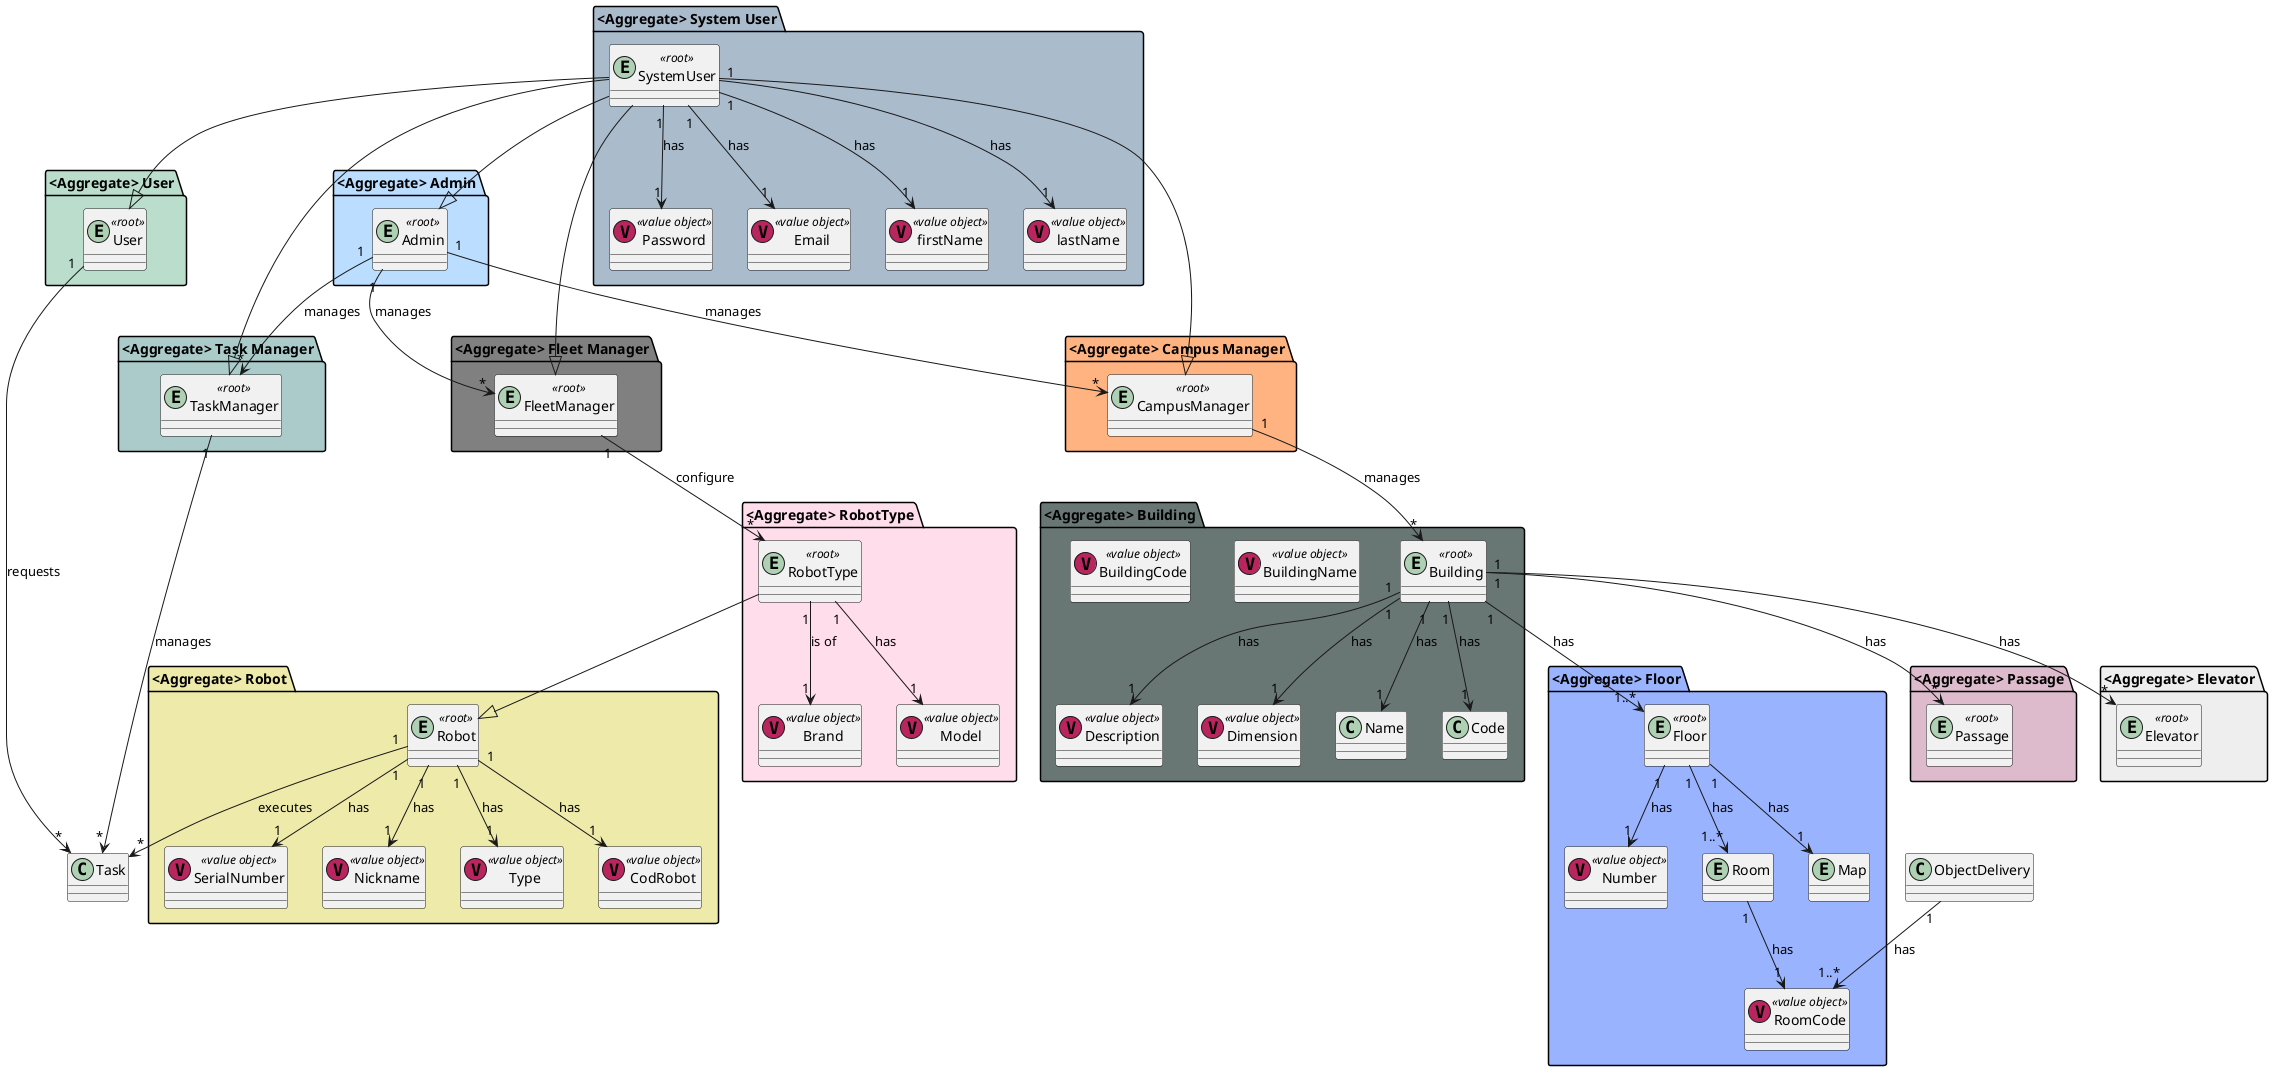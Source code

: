 @startuml
package "<Aggregate> System User" #aabbcc{
    entity SystemUser <<root>> {}
    class firstName <<(V,#B8255F)value object>>
    class lastName <<(V,#B8255F)value object>>
    class Password <<(V,#B8255F)value object>>
    class Email <<(V,#B8255F)value object>>

    SystemUser "1" --> "1" firstName : has
    SystemUser "1" --> "1" lastName : has
    SystemUser "1" --> "1" Password : has
    SystemUser "1" --> "1" Email : has

}

package "<Aggregate> User" #bbddcc{
    entity User <<root>> {}
}

package "<Aggregate> Admin" #bbddff{
    entity Admin <<root>> {}
}

package "<Aggregate> Task Manager" #aacbca {
    entity TaskManager <<root>> {}
}

package "<Aggregate> Fleet Manager" #808080 {
    entity FleetManager <<root>> {}
}

package "<Aggregate> Campus Manager" #ffb380 {
    entity CampusManager <<root>> {}
}

package "<Aggregate> Building" #697774{
    entity Building <<root>> {}
    class BuildingName <<(V,#B8255F)value object>>
    class BuildingCode <<(V,#B8255F)value object>>
    class Description <<(V,#B8255F)value object>>
    class Dimension <<(V,#B8255F)value object>>

    Building "1" --> "1" Name : has
    Building "1" --> "1" Description : has
    Building "1" --> "1" Code : has
    Building "1" --> "1" Dimension : has
}

package "<Aggregate> Floor" #99b3ff {
    entity Floor <<root>> {}
    entity Room
    entity Map
    class RoomCode <<(V,#B8255F)value object>>
    class Number <<(V,#B8255F)value object>>

    Room "1" --> "1" RoomCode: has
    Floor "1" --> "1" Number : has
}

package "<Aggregate> Passage" #ddbbcc {
    entity Passage <<root>> {}
}

package "<Aggregate> Robot" #eeeaaa {
    entity Robot <<root>> {}
    class SerialNumber <<(V,#B8255F)value object>>
    class Nickname <<(V,#B8255F)value object>>
    class Type <<(V,#B8255F)value object>>
    class CodRobot <<(V,#B8255F)value object>>
    Robot "1" --> "1" CodRobot : has
    Robot "1" --> "1" Nickname : has
    Robot "1" --> "1" SerialNumber : has
    Robot "1" --> "1" Type : has
}



package "<Aggregate> Elevator" #eeeeee {
  entity Elevator <<root>> {}

}

package "<Aggregate> RobotType" #ffddeb {
  entity RobotType <<root>> {}
  class Brand <<(V,#B8255F)value object>>
  class Model <<(V,#B8255F)value object>>

  RobotType "1" --> "1" Brand : is of
  RobotType "1" --> "1" Model : has
}

SystemUser --|> User
SystemUser --|> Admin
SystemUser --|> TaskManager
SystemUser --|> CampusManager
SystemUser --|> FleetManager


Admin "1" --> "*" TaskManager : manages
Admin "1" --> "*" CampusManager : manages
Admin "1" --> "*" FleetManager : manages


Building "1" --> "1..*" Floor : has
Building "1" --> "*" Elevator : has
Building "1" --> "*" Passage : has

Floor "1" --> "1" Map : has


Floor "1" --> "1..*" Room : has

TaskManager "1" --> "*" Task : manages


User "1" --> "*" Task : requests


FleetManager "1" --> "*" RobotType : configure

CampusManager "1" --> "*" Building : manages

ObjectDelivery "1" --> "1..*" RoomCode : has

RobotType --|> Robot

Robot "1" --> "*" Task : executes


@enduml
